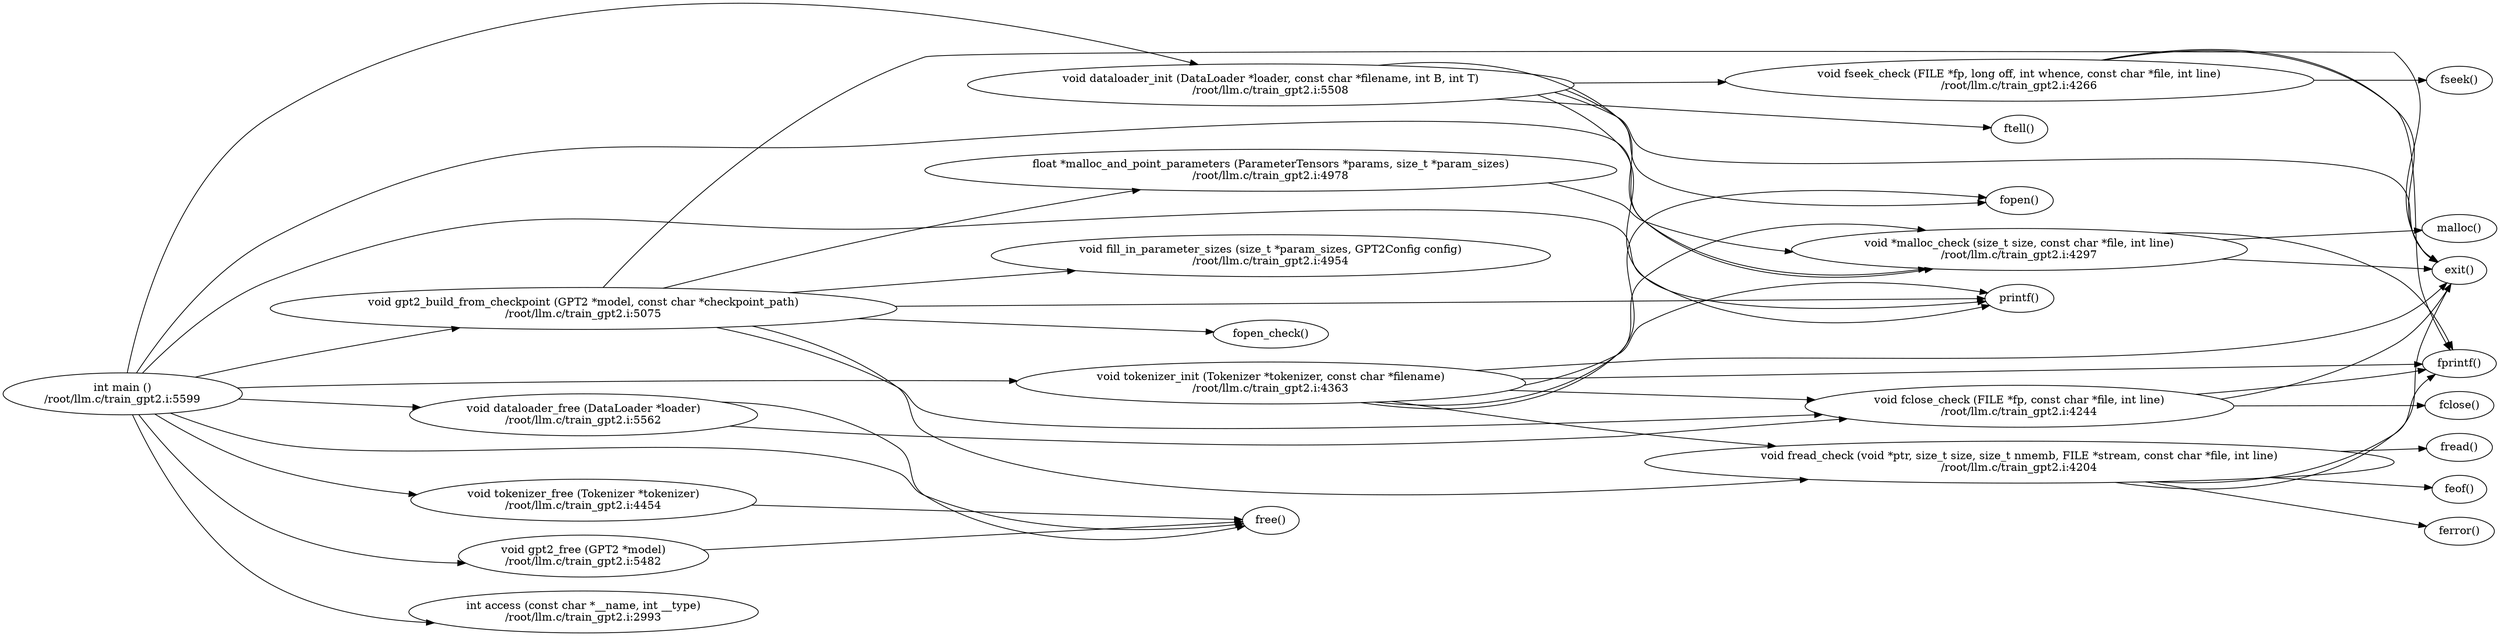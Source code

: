 digraph G {
	graph [bb="0,0,3211.5,811.28",
		rankdir=LR
	];
	node [label="\N"];
	main	[height=0.74639,
		label="int main ()
/root/llm.c/train_gpt2.i:5599",
		pos="154.15,307.87",
		width=4.2819];
	gpt2_build_from_checkpoint	[height=0.74639,
		label="void gpt2_build_from_checkpoint (GPT2 *model, const char *checkpoint_path)
/root/llm.c/train_gpt2.i:5075",
		pos="748.06,417.87",
		width=11.215];
	main -> gpt2_build_from_checkpoint	[pos="e,588.91,393.09 247.31,329.33 278.08,336.23 312.6,343.68 344.3,349.87 421.07,364.86 506.47,379.56 578.79,391.44"];
	access	[height=0.74639,
		label="int access (const char *__name, int __type)
/root/llm.c/train_gpt2.i:2993",
		pos="748.06,26.87",
		width=6.2461];
	main -> access	[pos="e,556.4,12.806 166.78,280.94 191.07,228.42 252.64,113.09 344.3,62.87 404.91,29.661 478.46,16.67 546.04,13.257"];
	dataloader_init	[height=0.74639,
		label="void dataloader_init (DataLoader *loader, const char *filename, int B, int T)
/root/llm.c/train_gpt2.i:5508",
		pos="1633.3,705.87",
		width=10.842];
	main -> dataloader_init	[pos="e,1539.9,732.02 160,334.91 174.05,404.28 221.85,588.49 344.3,664.87 724.65,902.11 1298.7,793.09 1530.2,734.51"];
	printf	[height=0.5,
		label="printf()",
		pos="2597,430.87",
		width=1.2277];
	main -> printf	[pos="e,2558.7,421.76 179.64,334.61 213.06,369.08 276.59,427.69 344.3,453.87 695.11,589.49 812.01,506.75 1187.8,521.87 1286.7,525.85 1993.3,\
571.85 2078.8,521.87 2106.9,505.39 2087.1,475.13 2114.8,457.87 2252.4,372.13 2457.3,400.7 2548.9,419.67"];
	tokenizer_init	[height=0.74639,
		label="void tokenizer_init (Tokenizer *tokenizer, const char *filename)
/root/llm.c/train_gpt2.i:4363",
		pos="1633.3,321.87",
		width=9.1138];
	main -> tokenizer_init	[pos="e,1306.7,324.53 302.02,315.49 316.3,316.04 330.58,316.52 344.3,316.87 667.46,325.18 1036.4,325.7 1296.3,324.58"];
	malloc_check	[height=0.74639,
		label="void *malloc_check (size_t size, const char *file, int line)
/root/llm.c/train_gpt2.i:4297",
		pos="2597,493.87",
		width=8.1514];
	main -> malloc_check	[pos="e,2477.8,469.3 171.96,334.85 201.07,379.01 265.41,465.9 344.3,506.87 680.65,681.52 809.85,604.02 1187.8,631.87 1286.5,639.15 1998,\
689.05 2078.8,631.87 2118,604.1 2076.6,559.08 2114.8,529.87 2214.4,453.61 2362.2,454.27 2467.7,467.94"];
	dataloader_free	[height=0.74639,
		label="void dataloader_free (DataLoader *loader)
/root/llm.c/train_gpt2.i:5562",
		pos="748.06,280.87",
		width=6.2265];
	main -> dataloader_free	[pos="e,538.32,290.39 303.37,301.11 371.37,298.01 453.37,294.27 528.27,290.85"];
	tokenizer_free	[height=0.74639,
		label="void tokenizer_free (Tokenizer *tokenizer)
/root/llm.c/train_gpt2.i:4454",
		pos="748.06,170.87",
		width=6.1872];
	main -> tokenizer_free	[pos="e,533.11,177.95 195.39,281.9 232.49,259.34 289.88,227.85 344.3,211.87 401.04,195.21 463.98,185.08 522.93,178.97"];
	gpt2_free	[height=0.74639,
		label="void gpt2_free (GPT2 *model)
/root/llm.c/train_gpt2.i:5482",
		pos="748.06,98.87",
		width=4.4783];
	main -> gpt2_free	[pos="e,595.95,89.752 174.85,281.05 205.85,241.19 270.18,167.53 344.3,134.87 419.31,101.82 509.67,91.432 585.79,89.905"];
	free	[height=0.5,
		label="free()",
		pos="1633.3,144.87",
		width=1.011];
	main -> free	[pos="e,1597.8,140.42 215.36,283.1 251.98,269.23 300.06,253.11 344.3,244.87 520.9,211.95 984.38,271.98 1151.8,206.87 1171.2,199.32 1168.5,\
184.66 1187.8,176.87 1325.1,121.51 1505.4,131.02 1587.8,139.36"];
	gpt2_build_from_checkpoint -> printf	[pos="e,2552.8,430.57 1149.8,420.69 1614.1,423.96 2341.3,429.08 2542.7,430.5"];
	fopen_check	[height=0.5,
		label="fopen_check()",
		pos="1633.3,384.87",
		width=2.0582];
	gpt2_build_from_checkpoint -> fopen_check	[pos="e,1559.9,387.58 1100.7,404.73 1265.1,398.59 1446.9,391.8 1549.6,387.96"];
	exit	[height=0.5,
		label="exit()",
		pos="3163.4,466.87",
		width=0.97491];
	gpt2_build_from_checkpoint -> exit	[pos="e,3134.6,477.35 773.32,444.99 834.74,511.35 1004.5,680.87 1187.8,741.87 1220.4,752.71 3079.2,747.94 3079.3,747.87 3165.4,673.12 \
3051.3,588.26 3115.3,493.87 3118.2,489.59 3122,485.91 3126.2,482.76"];
	fread_check	[height=0.74639,
		label="void fread_check (void *ptr, size_t size, size_t nmemb, FILE *stream, const char *file, int line)
/root/llm.c/train_gpt2.i:4204",
		pos="2597,219.87",
		width=13.396];
	gpt2_build_from_checkpoint -> fread_check	[pos="e,2321.9,197.78 964.14,395.16 1029,380.46 1097.3,356.34 1151.8,316.87 1176.1,299.3 1161.8,274.7 1187.8,259.87 1372.6,154.55 1956.5,\
173.89 2311.7,197.11"];
	fill_in_parameter_sizes	[height=0.74639,
		label="void fill_in_parameter_sizes (size_t *param_sizes, GPT2Config config)
/root/llm.c/train_gpt2.i:4954",
		pos="1633.3,485.87",
		width=9.9977];
	gpt2_build_from_checkpoint -> fill_in_parameter_sizes	[pos="e,1382,466.6 1012.9,438.18 1126.3,446.92 1258.6,457.1 1371.8,465.81"];
	malloc_and_point_parameters	[height=0.74639,
		label="float *malloc_and_point_parameters (ParameterTensors *params, size_t *param_sizes)
/root/llm.c/train_gpt2.i:4978",
		pos="1633.3,595.87",
		width=12.374];
	gpt2_build_from_checkpoint -> malloc_and_point_parameters	[pos="e,1466.1,570.94 850.14,443.89 938.8,466.21 1071.4,498.4 1187.8,521.87 1275.9,539.62 1374.4,556.33 1456.2,569.37"];
	fclose_check	[height=0.74639,
		label="void fclose_check (FILE *fp, const char *file, int line)
/root/llm.c/train_gpt2.i:4244",
		pos="2597,291.87",
		width=7.6603];
	gpt2_build_from_checkpoint -> fclose_check	[pos="e,2343.8,281.2 918.97,393.43 993.32,378.22 1079.8,354.2 1151.8,316.87 1170.6,307.15 1168,293.22 1187.8,285.87 1291.8,247.28 1955.5,\
266.4 2333.5,280.81"];
	dataloader_init -> printf	[pos="e,2553.7,426.96 1976.7,693.01 2014.6,679.39 2049.8,659.73 2078.8,631.87 2135.7,577.13 2055,509.43 2114.8,457.87 2177.7,403.63 2432.5,\
417.28 2543.7,426.14"];
	dataloader_init -> malloc_check	[pos="e,2486,468.95 1771,731.02 1867.8,740.68 1994.9,735.66 2078.8,664.87 2126.2,624.81 2067,569.51 2114.8,529.87 2214.3,447.29 2368.8,\
451.22 2475.8,467.35"];
	dataloader_init -> exit	[pos="e,3135.7,478.13 1998.4,696.26 2026.4,688.37 2053.5,678.09 2078.8,664.87 2100.8,653.3 2092.4,632.86 2114.8,621.87 2211,574.59 2991.7,\
645.73 3079.3,583.87 3114.5,559.02 3087,526.39 3115.3,493.87 3118.7,489.97 3122.8,486.5 3127.1,483.46"];
	fopen	[height=0.5,
		label="fopen()",
		pos="2597,556.87",
		width=1.2096];
	dataloader_init -> fopen	[pos="e,2553.6,554.37 2012.4,699.48 2035.9,690.55 2058.3,679.19 2078.8,664.87 2109.4,643.45 2083.9,609.89 2114.8,588.87 2183.3,542.27 \
2433.4,548.59 2543.4,553.86"];
	fseek_check	[height=0.74639,
		label="void fseek_check (FILE *fp, long off, int whence, const char *file, int line)
/root/llm.c/train_gpt2.i:4266",
		pos="2597,711.87",
		width=10.528];
	dataloader_init -> fseek_check	[pos="e,2219.2,709.52 2022.3,708.29 2083.8,708.67 2147.4,709.07 2208.9,709.46"];
	ftell	[height=0.5,
		label="ftell()",
		pos="2597,648.87",
		width=1.011];
	dataloader_init -> ftell	[pos="e,2560.7,650.78 1920.7,687.69 1984.6,683.72 2052,679.59 2114.8,675.87 2274.9,666.38 2465.2,655.96 2550.6,651.32"];
	tokenizer_init -> printf	[pos="e,2556.3,437.93 1959.8,319.02 2001.2,327 2041.9,339.36 2078.8,357.87 2100.4,368.76 2093,388.14 2114.8,398.87 2258.1,469.59 2455.3,\
452.64 2546.3,439.44"];
	tokenizer_init -> malloc_check	[pos="e,2476.9,518.43 1767,297.32 1863.1,287.27 1991.1,290.78 2078.8,357.87 2116.3,386.57 2077.2,429.28 2114.8,457.87 2214.4,533.57 2361.5,\
533.22 2466.8,519.77"];
	tokenizer_init -> exit	[pos="e,3147.2,450.86 1892.4,338.39 1964.3,342.88 2042.6,347.67 2114.8,351.87 2329,364.34 2877.7,330.01 3079.3,403.87 3102.3,412.3 3124.2,\
429.44 3139.7,443.71"];
	tokenizer_init -> fread_check	[pos="e,2284.5,240.35 1788.7,298.19 1882.8,284.38 2005.5,267.45 2114.8,255.87 2166.2,250.42 2220.9,245.5 2274.2,241.17"];
	tokenizer_init -> fclose_check	[pos="e,2334.3,300.04 1940.2,312.33 2063.5,308.48 2204.6,304.08 2324.2,300.35"];
	fprintf	[height=0.5,
		label="fprintf()",
		pos="3163.4,346.87",
		width=1.3179];
	tokenizer_init -> fprintf	[pos="e,3115.7,346.11 1955.1,327.12 2329.6,333.25 2921.4,342.93 3105.7,345.94"];
	tokenizer_init -> fopen	[pos="e,2554.5,560.71 1748.6,296.69 1848.1,281.98 1989.8,279.4 2078.8,357.87 2137.3,409.52 2055.6,478.95 2114.8,529.87 2177.8,584.12 2433.3,\
570.38 2544.2,561.55"];
	malloc_check -> exit	[pos="e,3128,468.52 2857.5,481.46 2957.2,476.68 3060.8,471.73 3117.9,469"];
	malloc_check -> fprintf	[pos="e,3154.8,364.9 2779.6,514.93 2874.3,517.65 2988.9,507.41 3079.3,457.87 3113.1,439.32 3137.1,400.47 3150.4,374.03"];
	malloc	[height=0.5,
		label="malloc()",
		pos="3163.4,520.87",
		width=1.336];
	malloc_check -> malloc	[pos="e,3115.6,518.63 2857.5,506.28 2950.3,510.73 3046.5,515.33 3105.4,518.14"];
	dataloader_free -> free	[pos="e,1599.8,137.6 925.61,297.28 1000.7,295.96 1085.9,282.73 1151.8,239.87 1178.9,222.29 1160.5,194.05 1187.8,176.87 1315.3,96.66 1505.8,\
119.92 1589.9,135.68"];
	dataloader_free -> fclose_check	[pos="e,2375.9,275.8 936.55,266.27 1014.2,260.9 1105.3,255.5 1187.8,252.87 1583.6,240.25 1683.1,236.41 2078.8,252.87 2094.8,253.54 2098.8,\
254.6 2114.8,255.87 2196.6,262.34 2286.2,269.13 2365.7,275.04"];
	tokenizer_free -> free	[pos="e,1596.9,145.91 964.56,164.53 1173,158.39 1473.6,149.54 1586.8,146.21"];
	gpt2_free -> free	[pos="e,1596.8,143.02 902.15,106.84 1107.7,117.55 1461.7,135.99 1586.8,142.5"];
	fread_check -> exit	[pos="e,3152.4,449.46 2719.9,193.85 2826.3,178.59 2979,175.67 3079.3,255.87 3122.1,290.12 3094.8,323 3115.3,373.87 3124.6,397.03 3137.5,\
422.24 3147.5,440.56"];
	fread	[height=0.5,
		label="fread()",
		pos="3163.4,130.87",
		width=1.1735];
	fread_check -> fread	[pos="e,3123.6,136.98 2758.6,194.54 2878.8,175.59 3035.4,150.89 3113.6,138.57"];
	feof	[height=0.5,
		label="feof()",
		pos="3163.4,238.87",
		width=0.97491];
	fread_check -> feof	[pos="e,3128.2,237.72 3010.4,233.75 3053.1,235.19 3090.8,236.46 3117.9,237.37"];
	fread_check -> fprintf	[pos="e,3132.2,332.84 2769.6,194.77 2867.5,189.24 2988.4,198.09 3079.3,255.87 3106.8,273.39 3092.3,296.7 3115.3,319.87 3117.9,322.5 3120.8,\
324.96 3123.9,327.24"];
	ferror	[height=0.5,
		label="ferror()",
		pos="3163.4,184.87",
		width=1.2457];
	fread_check -> ferror	[pos="e,3118.7,187.58 2920.2,199.89 2993.3,195.35 3062.8,191.04 3108.5,188.21"];
	malloc_and_point_parameters -> malloc_check	[pos="e,2305.5,490.7 1989.8,579.74 2020.3,573.37 2050.4,565.22 2078.8,554.87 2097.1,548.2 2096.4,536.38 2114.8,529.87 2171.5,509.74 2234.3,\
498.08 2295.3,491.71"];
	fclose_check -> exit	[pos="e,3152.5,449.39 2856.3,301.14 2931.8,312.4 3012,333.26 3079.3,370.87 3108.7,387.33 3132.6,418.38 3147.1,440.72"];
	fclose_check -> fprintf	[pos="e,3120.2,339.08 2823.4,307.23 2904.2,313.75 2996,322.32 3079.3,332.87 3089.3,334.14 3099.9,335.74 3110.1,337.4"];
	fclose	[height=0.5,
		label="fclose()",
		pos="3163.4,292.87",
		width=1.2277];
	fclose_check -> fclose	[pos="e,3119,292.79 2872.7,292.36 2962.5,292.52 3053.4,292.68 3108.7,292.78"];
	fseek_check -> exit	[pos="e,3134.9,477.51 2705.9,737.64 2814,756.51 2978.3,765.33 3079.3,675.87 3141,621.18 3067.2,560.85 3115.3,493.87 3118.3,489.67 3122.2,\
486.03 3126.4,482.91"];
	fseek_check -> fprintf	[pos="e,3151.4,364.32 2702.2,737.72 2810.8,757.85 2978.9,768.81 3079.3,675.87 3118.2,639.82 3099.1,490.39 3115.3,439.87 3122.8,416.24 \
3135.8,391.25 3146.2,373.13"];
	fseek	[height=0.5,
		label="fseek()",
		pos="3163.4,711.87",
		width=1.1735];
	fseek_check -> fseek	[pos="e,3120.9,711.87 2976.4,711.87 3029.3,711.87 3077,711.87 3110.9,711.87"];
}
